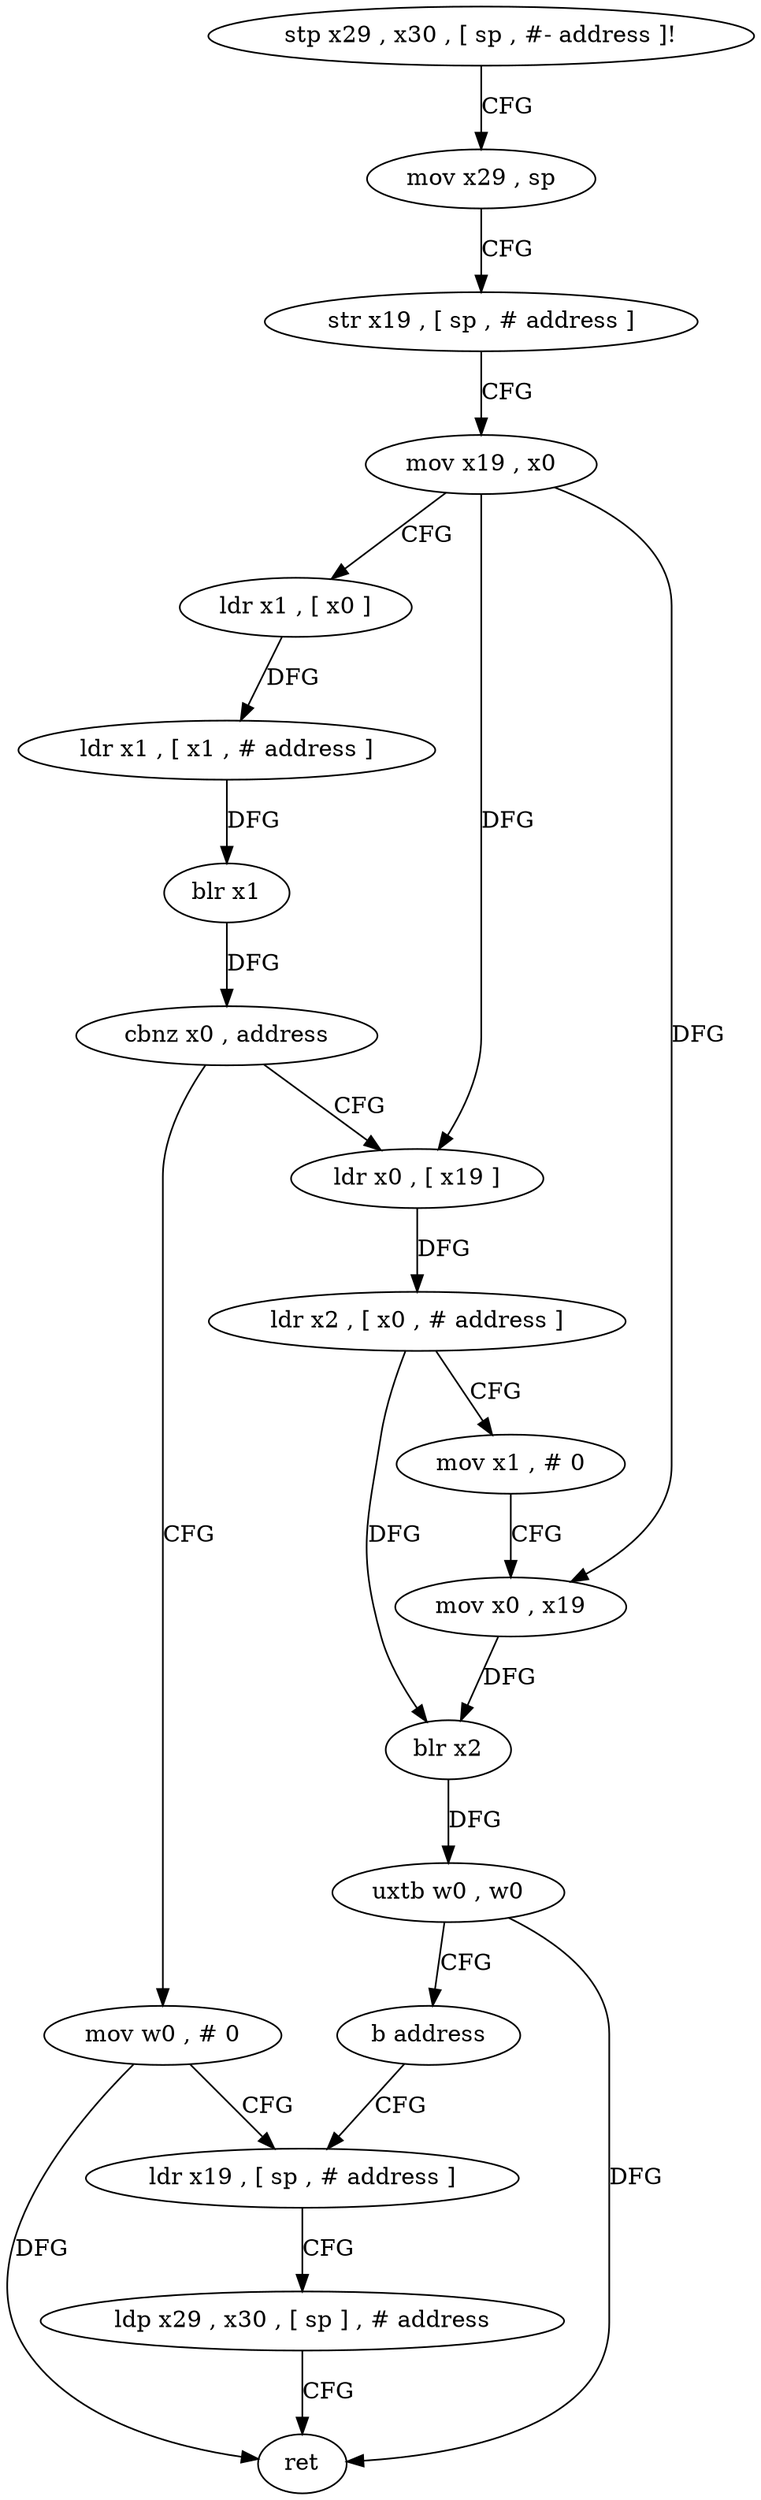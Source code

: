 digraph "func" {
"179160" [label = "stp x29 , x30 , [ sp , #- address ]!" ]
"179164" [label = "mov x29 , sp" ]
"179168" [label = "str x19 , [ sp , # address ]" ]
"179172" [label = "mov x19 , x0" ]
"179176" [label = "ldr x1 , [ x0 ]" ]
"179180" [label = "ldr x1 , [ x1 , # address ]" ]
"179184" [label = "blr x1" ]
"179188" [label = "cbnz x0 , address" ]
"179208" [label = "ldr x0 , [ x19 ]" ]
"179192" [label = "mov w0 , # 0" ]
"179212" [label = "ldr x2 , [ x0 , # address ]" ]
"179216" [label = "mov x1 , # 0" ]
"179220" [label = "mov x0 , x19" ]
"179224" [label = "blr x2" ]
"179228" [label = "uxtb w0 , w0" ]
"179232" [label = "b address" ]
"179196" [label = "ldr x19 , [ sp , # address ]" ]
"179200" [label = "ldp x29 , x30 , [ sp ] , # address" ]
"179204" [label = "ret" ]
"179160" -> "179164" [ label = "CFG" ]
"179164" -> "179168" [ label = "CFG" ]
"179168" -> "179172" [ label = "CFG" ]
"179172" -> "179176" [ label = "CFG" ]
"179172" -> "179208" [ label = "DFG" ]
"179172" -> "179220" [ label = "DFG" ]
"179176" -> "179180" [ label = "DFG" ]
"179180" -> "179184" [ label = "DFG" ]
"179184" -> "179188" [ label = "DFG" ]
"179188" -> "179208" [ label = "CFG" ]
"179188" -> "179192" [ label = "CFG" ]
"179208" -> "179212" [ label = "DFG" ]
"179192" -> "179196" [ label = "CFG" ]
"179192" -> "179204" [ label = "DFG" ]
"179212" -> "179216" [ label = "CFG" ]
"179212" -> "179224" [ label = "DFG" ]
"179216" -> "179220" [ label = "CFG" ]
"179220" -> "179224" [ label = "DFG" ]
"179224" -> "179228" [ label = "DFG" ]
"179228" -> "179232" [ label = "CFG" ]
"179228" -> "179204" [ label = "DFG" ]
"179232" -> "179196" [ label = "CFG" ]
"179196" -> "179200" [ label = "CFG" ]
"179200" -> "179204" [ label = "CFG" ]
}
